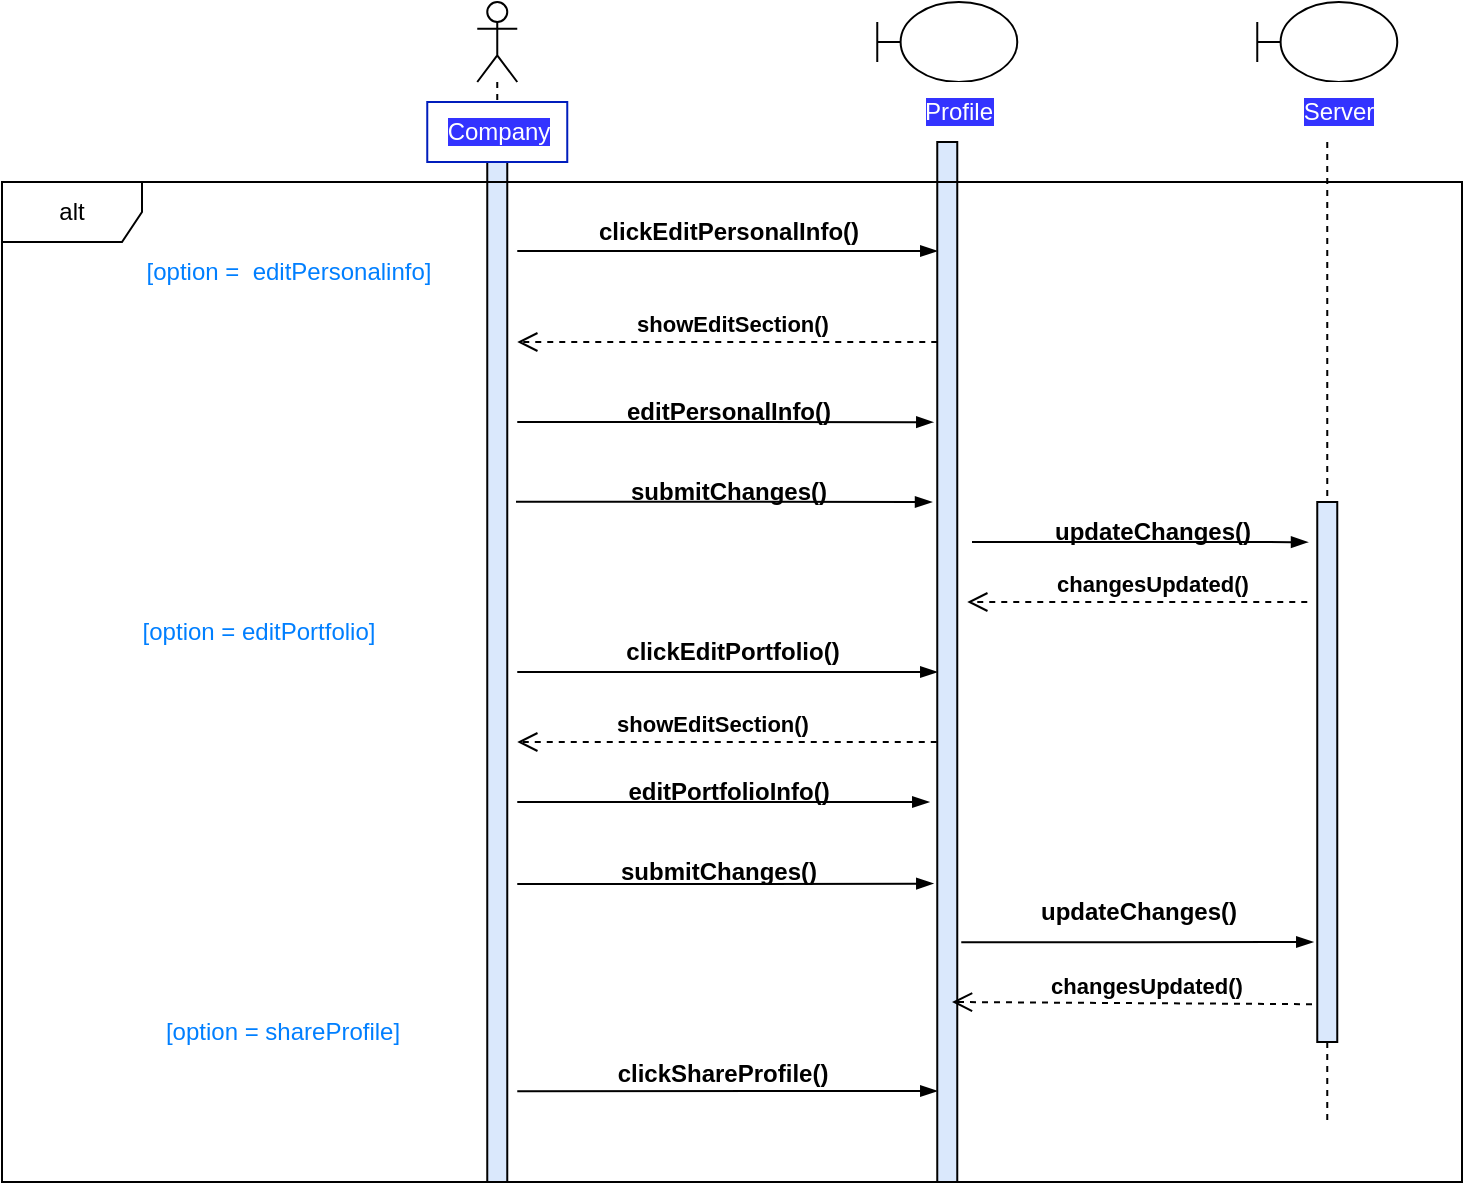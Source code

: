 <mxfile version="20.8.16" type="device"><diagram name="Page-1" id="13e1069c-82ec-6db2-03f1-153e76fe0fe0"><mxGraphModel dx="2662" dy="899" grid="1" gridSize="10" guides="1" tooltips="1" connect="1" arrows="1" fold="1" page="1" pageScale="1" pageWidth="1100" pageHeight="850" background="none" math="0" shadow="0"><root><mxCell id="0"/><mxCell id="1" parent="0"/><mxCell id="0ryJQDh2ORMazqfdHNDA-26" value="" style="shape=umlLifeline;participant=umlActor;perimeter=lifelinePerimeter;whiteSpace=wrap;html=1;container=1;collapsible=0;recursiveResize=0;verticalAlign=top;spacingTop=36;outlineConnect=0;" parent="1" vertex="1"><mxGeometry x="2.63" y="310" width="20" height="590" as="geometry"/></mxCell><mxCell id="0ryJQDh2ORMazqfdHNDA-27" value="" style="html=1;points=[];perimeter=orthogonalPerimeter;fillColor=#DAE8FC;" parent="0ryJQDh2ORMazqfdHNDA-26" vertex="1"><mxGeometry x="5" y="70" width="10" height="520" as="geometry"/></mxCell><mxCell id="0ryJQDh2ORMazqfdHNDA-28" value="&lt;span style=&quot;background-color: rgb(51, 51, 255);&quot;&gt;Company&lt;/span&gt;" style="text;html=1;align=center;verticalAlign=middle;resizable=0;points=[];autosize=1;strokeColor=#001DBC;fillColor=#FFFFFF;fontColor=#ffffff;" parent="1" vertex="1"><mxGeometry x="-22.37" y="360" width="70" height="30" as="geometry"/></mxCell><mxCell id="0ryJQDh2ORMazqfdHNDA-29" value="" style="shape=umlLifeline;participant=umlBoundary;perimeter=lifelinePerimeter;whiteSpace=wrap;html=1;container=1;collapsible=0;recursiveResize=0;verticalAlign=top;spacingTop=36;outlineConnect=0;labelBackgroundColor=#FFFFFF;" parent="1" vertex="1"><mxGeometry x="202.63" y="310" width="70" height="590" as="geometry"/></mxCell><mxCell id="0ryJQDh2ORMazqfdHNDA-30" value="&lt;span style=&quot;background-color: rgb(51, 51, 255);&quot;&gt;&lt;font color=&quot;#ffffff&quot;&gt;Profile&lt;/font&gt;&lt;/span&gt;" style="text;html=1;align=center;verticalAlign=middle;resizable=0;points=[];autosize=1;strokeColor=none;fillColor=default;" parent="0ryJQDh2ORMazqfdHNDA-29" vertex="1"><mxGeometry x="10" y="40" width="60" height="30" as="geometry"/></mxCell><mxCell id="0ryJQDh2ORMazqfdHNDA-31" value="" style="html=1;points=[];perimeter=orthogonalPerimeter;fillColor=#DAE8FC;" parent="0ryJQDh2ORMazqfdHNDA-29" vertex="1"><mxGeometry x="30" y="70" width="10" height="520" as="geometry"/></mxCell><mxCell id="0ryJQDh2ORMazqfdHNDA-33" value="&lt;b&gt;clickShareProfile()&lt;/b&gt;" style="text;html=1;align=center;verticalAlign=middle;resizable=0;points=[];autosize=1;strokeColor=none;fillColor=none;" parent="0ryJQDh2ORMazqfdHNDA-29" vertex="1"><mxGeometry x="-142.37" y="521" width="130" height="30" as="geometry"/></mxCell><mxCell id="0ryJQDh2ORMazqfdHNDA-34" value="" style="edgeStyle=elbowEdgeStyle;fontSize=12;html=1;endArrow=blockThin;endFill=1;rounded=0;elbow=vertical;entryX=0;entryY=0.765;entryDx=0;entryDy=0;entryPerimeter=0;" parent="0ryJQDh2ORMazqfdHNDA-29" edge="1"><mxGeometry width="160" relative="1" as="geometry"><mxPoint x="-180" y="544.65" as="sourcePoint"/><mxPoint x="30" y="544.5" as="targetPoint"/><Array as="points"/></mxGeometry></mxCell><mxCell id="0ryJQDh2ORMazqfdHNDA-35" value="alt" style="shape=umlFrame;whiteSpace=wrap;html=1;labelBackgroundColor=#FFFFFF;fillColor=default;width=70;height=30;" parent="1" vertex="1"><mxGeometry x="-235" y="400" width="730" height="500" as="geometry"/></mxCell><mxCell id="0ryJQDh2ORMazqfdHNDA-36" value="&lt;font color=&quot;#007fff&quot;&gt;[option = &amp;nbsp;editPersonalinfo]&lt;/font&gt;" style="text;html=1;align=center;verticalAlign=middle;resizable=0;points=[];autosize=1;strokeColor=none;fillColor=none;" parent="1" vertex="1"><mxGeometry x="-177.37" y="430" width="170" height="30" as="geometry"/></mxCell><mxCell id="0ryJQDh2ORMazqfdHNDA-37" value="&lt;font color=&quot;#007fff&quot;&gt;[option =&amp;nbsp;editPortfolio]&lt;/font&gt;" style="text;html=1;align=center;verticalAlign=middle;resizable=0;points=[];autosize=1;strokeColor=none;fillColor=none;" parent="1" vertex="1"><mxGeometry x="-177.37" y="610" width="140" height="30" as="geometry"/></mxCell><mxCell id="0ryJQDh2ORMazqfdHNDA-38" value="" style="edgeStyle=elbowEdgeStyle;fontSize=12;html=1;endArrow=blockThin;endFill=1;rounded=0;elbow=vertical;" parent="1" edge="1"><mxGeometry width="160" relative="1" as="geometry"><mxPoint x="22.63" y="434.5" as="sourcePoint"/><mxPoint x="232.63" y="434.5" as="targetPoint"/></mxGeometry></mxCell><mxCell id="0ryJQDh2ORMazqfdHNDA-39" value="&lt;b&gt;clickEditPersonalInfo()&lt;/b&gt;" style="text;html=1;align=center;verticalAlign=middle;resizable=0;points=[];autosize=1;strokeColor=none;fillColor=none;" parent="1" vertex="1"><mxGeometry x="52.63" y="410" width="150" height="30" as="geometry"/></mxCell><mxCell id="0ryJQDh2ORMazqfdHNDA-40" value="" style="edgeStyle=elbowEdgeStyle;fontSize=12;html=1;endArrow=blockThin;endFill=1;rounded=0;elbow=vertical;" parent="1" edge="1"><mxGeometry width="160" relative="1" as="geometry"><mxPoint x="22.63" y="645" as="sourcePoint"/><mxPoint x="232.63" y="645" as="targetPoint"/></mxGeometry></mxCell><mxCell id="0ryJQDh2ORMazqfdHNDA-41" value="&lt;b&gt;clickEditPortfolio()&lt;/b&gt;" style="text;html=1;align=center;verticalAlign=middle;resizable=0;points=[];autosize=1;strokeColor=none;fillColor=none;" parent="1" vertex="1"><mxGeometry x="65" y="620" width="130" height="30" as="geometry"/></mxCell><mxCell id="0ryJQDh2ORMazqfdHNDA-42" value="&lt;b&gt;showEditSection()&lt;/b&gt;" style="html=1;verticalAlign=bottom;endArrow=open;dashed=1;endSize=8;rounded=0;" parent="1" edge="1"><mxGeometry x="-0.023" relative="1" as="geometry"><mxPoint x="232.63" y="480" as="sourcePoint"/><mxPoint x="22.63" y="480" as="targetPoint"/><mxPoint as="offset"/></mxGeometry></mxCell><mxCell id="0ryJQDh2ORMazqfdHNDA-43" value="&lt;b&gt;showEditSection()&lt;/b&gt;" style="html=1;verticalAlign=bottom;endArrow=open;dashed=1;endSize=8;rounded=0;" parent="1" edge="1"><mxGeometry x="0.072" relative="1" as="geometry"><mxPoint x="232.38" y="680" as="sourcePoint"/><mxPoint x="22.63" y="680" as="targetPoint"/><mxPoint as="offset"/></mxGeometry></mxCell><mxCell id="0ryJQDh2ORMazqfdHNDA-44" value="" style="shape=umlLifeline;participant=umlBoundary;perimeter=lifelinePerimeter;whiteSpace=wrap;html=1;container=1;collapsible=0;recursiveResize=0;verticalAlign=top;spacingTop=36;outlineConnect=0;labelBackgroundColor=#FFFFFF;" parent="1" vertex="1"><mxGeometry x="392.63" y="310" width="70" height="560" as="geometry"/></mxCell><mxCell id="0ryJQDh2ORMazqfdHNDA-45" value="&lt;font style=&quot;background-color: rgb(51, 51, 255);&quot; color=&quot;#ffffff&quot;&gt;Server&lt;/font&gt;" style="text;html=1;align=center;verticalAlign=middle;resizable=0;points=[];autosize=1;strokeColor=none;fillColor=default;" parent="0ryJQDh2ORMazqfdHNDA-44" vertex="1"><mxGeometry x="10" y="40" width="60" height="30" as="geometry"/></mxCell><mxCell id="0ryJQDh2ORMazqfdHNDA-46" value="" style="html=1;points=[];perimeter=orthogonalPerimeter;fillColor=#DAE8FC;" parent="0ryJQDh2ORMazqfdHNDA-44" vertex="1"><mxGeometry x="30" y="250" width="10" height="270" as="geometry"/></mxCell><mxCell id="0ryJQDh2ORMazqfdHNDA-58" value="&lt;b&gt;changesUpdated()&lt;/b&gt;" style="html=1;verticalAlign=bottom;endArrow=open;dashed=1;endSize=8;rounded=0;exitX=-0.263;exitY=0.93;exitDx=0;exitDy=0;exitPerimeter=0;" parent="0ryJQDh2ORMazqfdHNDA-44" source="0ryJQDh2ORMazqfdHNDA-46" edge="1"><mxGeometry x="-0.078" relative="1" as="geometry"><mxPoint x="17.37" y="500" as="sourcePoint"/><mxPoint x="-152.63" y="500" as="targetPoint"/><mxPoint as="offset"/></mxGeometry></mxCell><mxCell id="0ryJQDh2ORMazqfdHNDA-47" value="&lt;b&gt;editPersonalInfo()&lt;/b&gt;" style="text;html=1;align=center;verticalAlign=middle;resizable=0;points=[];autosize=1;strokeColor=none;fillColor=none;" parent="1" vertex="1"><mxGeometry x="62.63" y="500" width="130" height="30" as="geometry"/></mxCell><mxCell id="0ryJQDh2ORMazqfdHNDA-48" value="&lt;b&gt;submitChanges()&lt;/b&gt;" style="text;html=1;align=center;verticalAlign=middle;resizable=0;points=[];autosize=1;strokeColor=none;fillColor=none;" parent="1" vertex="1"><mxGeometry x="67.63" y="540" width="120" height="30" as="geometry"/></mxCell><mxCell id="0ryJQDh2ORMazqfdHNDA-51" value="&lt;b&gt;changesUpdated()&lt;/b&gt;" style="html=1;verticalAlign=bottom;endArrow=open;dashed=1;endSize=8;rounded=0;" parent="1" edge="1"><mxGeometry x="-0.082" relative="1" as="geometry"><mxPoint x="417.63" y="610" as="sourcePoint"/><mxPoint x="247.63" y="610" as="targetPoint"/><mxPoint as="offset"/></mxGeometry></mxCell><mxCell id="0ryJQDh2ORMazqfdHNDA-52" value="&lt;b&gt;updateChanges()&lt;/b&gt;" style="text;html=1;align=center;verticalAlign=middle;resizable=0;points=[];autosize=1;strokeColor=none;fillColor=none;" parent="1" vertex="1"><mxGeometry x="280" y="560" width="120" height="30" as="geometry"/></mxCell><mxCell id="0ryJQDh2ORMazqfdHNDA-54" value="&lt;b&gt;editPortfolioInfo()&lt;/b&gt;" style="text;html=1;align=center;verticalAlign=middle;resizable=0;points=[];autosize=1;strokeColor=none;fillColor=none;" parent="1" vertex="1"><mxGeometry x="67.63" y="690" width="120" height="30" as="geometry"/></mxCell><mxCell id="0ryJQDh2ORMazqfdHNDA-55" value="&lt;b&gt;submitChanges()&lt;/b&gt;" style="text;html=1;align=center;verticalAlign=middle;resizable=0;points=[];autosize=1;strokeColor=none;fillColor=none;" parent="1" vertex="1"><mxGeometry x="62.63" y="730" width="120" height="30" as="geometry"/></mxCell><mxCell id="0ryJQDh2ORMazqfdHNDA-56" value="" style="edgeStyle=elbowEdgeStyle;fontSize=12;html=1;endArrow=blockThin;endFill=1;rounded=0;entryX=-0.4;entryY=0.286;entryDx=0;entryDy=0;entryPerimeter=0;elbow=vertical;" parent="1" edge="1"><mxGeometry width="160" relative="1" as="geometry"><mxPoint x="22.63" y="710" as="sourcePoint"/><mxPoint x="228.63" y="710.14" as="targetPoint"/></mxGeometry></mxCell><mxCell id="0ryJQDh2ORMazqfdHNDA-57" value="" style="edgeStyle=elbowEdgeStyle;fontSize=12;html=1;endArrow=blockThin;endFill=1;rounded=0;entryX=-0.2;entryY=0.369;entryDx=0;entryDy=0;entryPerimeter=0;" parent="1" edge="1"><mxGeometry width="160" relative="1" as="geometry"><mxPoint x="22.63" y="751" as="sourcePoint"/><mxPoint x="230.63" y="750.81" as="targetPoint"/></mxGeometry></mxCell><mxCell id="0ryJQDh2ORMazqfdHNDA-59" value="&lt;b&gt;updateChanges()&lt;/b&gt;" style="text;html=1;align=center;verticalAlign=middle;resizable=0;points=[];autosize=1;strokeColor=none;fillColor=none;" parent="1" vertex="1"><mxGeometry x="272.63" y="750" width="120" height="30" as="geometry"/></mxCell><mxCell id="0ryJQDh2ORMazqfdHNDA-60" value="" style="edgeStyle=elbowEdgeStyle;fontSize=12;html=1;endArrow=blockThin;endFill=1;rounded=0;entryX=-0.4;entryY=0.342;entryDx=0;entryDy=0;entryPerimeter=0;" parent="1" edge="1"><mxGeometry width="160" relative="1" as="geometry"><mxPoint x="244.63" y="780.08" as="sourcePoint"/><mxPoint x="420.63" y="780" as="targetPoint"/></mxGeometry></mxCell><mxCell id="4y4mJ0Am7l-XOQfRBMSV-1" value="" style="edgeStyle=elbowEdgeStyle;fontSize=12;html=1;endArrow=blockThin;endFill=1;rounded=0;exitX=1.437;exitY=0.346;exitDx=0;exitDy=0;exitPerimeter=0;" parent="1" source="0ryJQDh2ORMazqfdHNDA-27" edge="1"><mxGeometry width="160" relative="1" as="geometry"><mxPoint x="70" y="560" as="sourcePoint"/><mxPoint x="230" y="560" as="targetPoint"/></mxGeometry></mxCell><mxCell id="4y4mJ0Am7l-XOQfRBMSV-2" value="" style="edgeStyle=elbowEdgeStyle;fontSize=12;html=1;endArrow=blockThin;endFill=1;rounded=0;exitX=1.437;exitY=0.346;exitDx=0;exitDy=0;exitPerimeter=0;" parent="1" edge="1"><mxGeometry width="160" relative="1" as="geometry"><mxPoint x="22.63" y="520.0" as="sourcePoint"/><mxPoint x="230.63" y="520.08" as="targetPoint"/></mxGeometry></mxCell><mxCell id="4y4mJ0Am7l-XOQfRBMSV-3" value="" style="edgeStyle=elbowEdgeStyle;fontSize=12;html=1;endArrow=blockThin;endFill=1;rounded=0;" parent="1" edge="1"><mxGeometry width="160" relative="1" as="geometry"><mxPoint x="250" y="580" as="sourcePoint"/><mxPoint x="418" y="580.08" as="targetPoint"/></mxGeometry></mxCell><mxCell id="0ryJQDh2ORMazqfdHNDA-32" value="&lt;font color=&quot;#007fff&quot;&gt;[option = shareProfile]&lt;/font&gt;" style="text;html=1;align=center;verticalAlign=middle;resizable=0;points=[];autosize=1;strokeColor=none;fillColor=none;" parent="1" vertex="1"><mxGeometry x="-164.74" y="810" width="140" height="30" as="geometry"/></mxCell></root></mxGraphModel></diagram></mxfile>